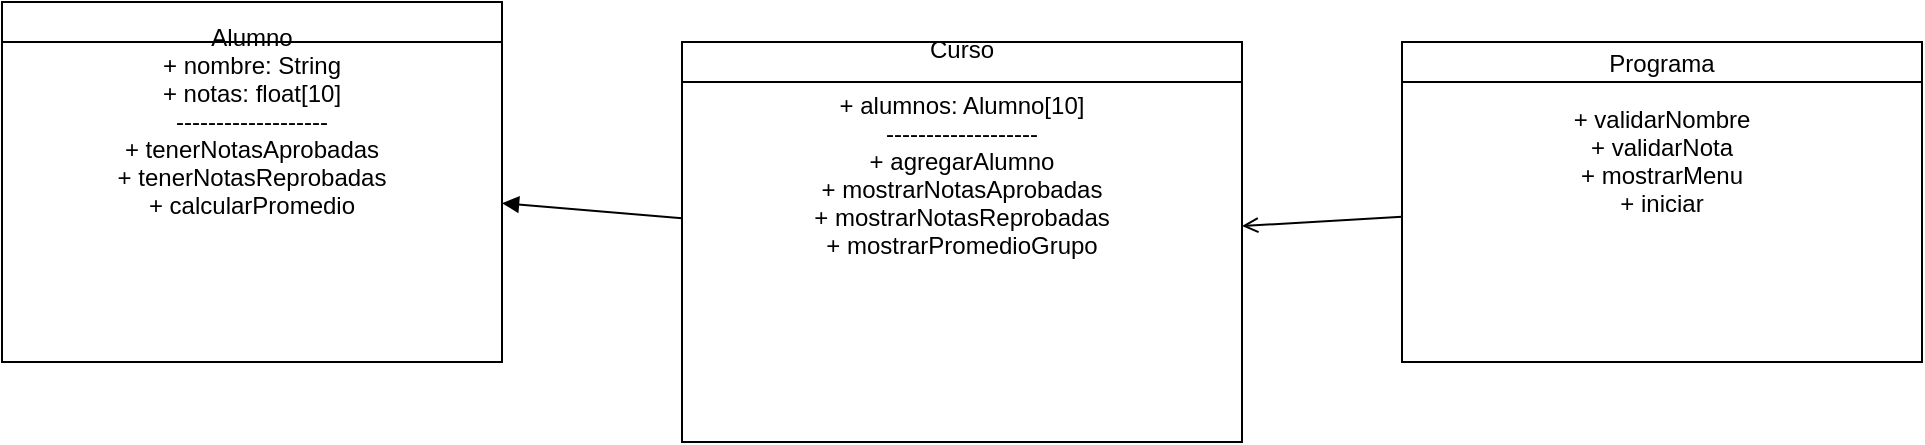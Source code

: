 <mxfile version="27.0.6">
  <diagram name="Diagrama de Clases" id="ESwwveqeuM-RUZ3IZbDn">
    <mxGraphModel dx="1042" dy="562" grid="1" gridSize="10" guides="1" tooltips="1" connect="1" arrows="1" fold="1" page="1" pageScale="1" pageWidth="827" pageHeight="1169" math="0" shadow="0">
      <root>
        <mxCell id="0" />
        <mxCell id="1" parent="0" />
        <mxCell id="Po7e6I-aBJcb87XkKhWY-1" value="&#xa;&#xa;&#xa;&#xa;&#xa;&#xa;&#xa;Alumno&#xa;+ nombre: String&#xa;+ notas: float[10]&#xa;-------------------&#xa;+ tenerNotasAprobadas&#xa;+ tenerNotasReprobadas&#xa;+ calcularPromedio" style="shape=swimlane;swimlaneLine=1;startSize=20;fontSize=12;" vertex="1" parent="1">
          <mxGeometry x="300" y="230" width="250" height="180" as="geometry" />
        </mxCell>
        <mxCell id="Po7e6I-aBJcb87XkKhWY-2" value="&#xa;&#xa;&#xa;&#xa;&#xa;&#xa;Curso&#xa;&#xa;+ alumnos: Alumno[10]&#xa;-------------------&#xa;+ agregarAlumno&#xa;+ mostrarNotasAprobadas&#xa;+ mostrarNotasReprobadas&#xa;+ mostrarPromedioGrupo" style="shape=swimlane;swimlaneLine=1;startSize=20;fontSize=12;" vertex="1" parent="1">
          <mxGeometry x="640" y="250" width="280" height="200" as="geometry" />
        </mxCell>
        <mxCell id="Po7e6I-aBJcb87XkKhWY-3" value="&#xa;&#xa;&#xa;&#xa;&#xa;Programa&#xa;&#xa;+ validarNombre&#xa;+ validarNota&#xa;+ mostrarMenu&#xa;+ iniciar" style="shape=swimlane;swimlaneLine=1;startSize=20;fontSize=12;" vertex="1" parent="1">
          <mxGeometry x="1000" y="250" width="260" height="160" as="geometry" />
        </mxCell>
        <mxCell id="Po7e6I-aBJcb87XkKhWY-4" style="endArrow=block;endSize=6;" edge="1" parent="1" source="Po7e6I-aBJcb87XkKhWY-2" target="Po7e6I-aBJcb87XkKhWY-1">
          <mxGeometry relative="1" as="geometry" />
        </mxCell>
        <mxCell id="Po7e6I-aBJcb87XkKhWY-5" style="endArrow=open;endSize=6;" edge="1" parent="1" source="Po7e6I-aBJcb87XkKhWY-3" target="Po7e6I-aBJcb87XkKhWY-2">
          <mxGeometry relative="1" as="geometry" />
        </mxCell>
      </root>
    </mxGraphModel>
  </diagram>
</mxfile>
